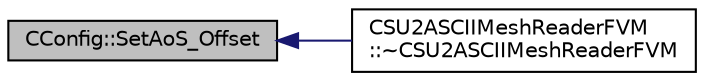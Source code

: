 digraph "CConfig::SetAoS_Offset"
{
  edge [fontname="Helvetica",fontsize="10",labelfontname="Helvetica",labelfontsize="10"];
  node [fontname="Helvetica",fontsize="10",shape=record];
  rankdir="LR";
  Node14294 [label="CConfig::SetAoS_Offset",height=0.2,width=0.4,color="black", fillcolor="grey75", style="filled", fontcolor="black"];
  Node14294 -> Node14295 [dir="back",color="midnightblue",fontsize="10",style="solid",fontname="Helvetica"];
  Node14295 [label="CSU2ASCIIMeshReaderFVM\l::~CSU2ASCIIMeshReaderFVM",height=0.2,width=0.4,color="black", fillcolor="white", style="filled",URL="$class_c_s_u2_a_s_c_i_i_mesh_reader_f_v_m.html#a53663b997e06077ebead1beda733e497",tooltip="Destructor of the CSU2ASCIIMeshReaderFVM class. "];
}
